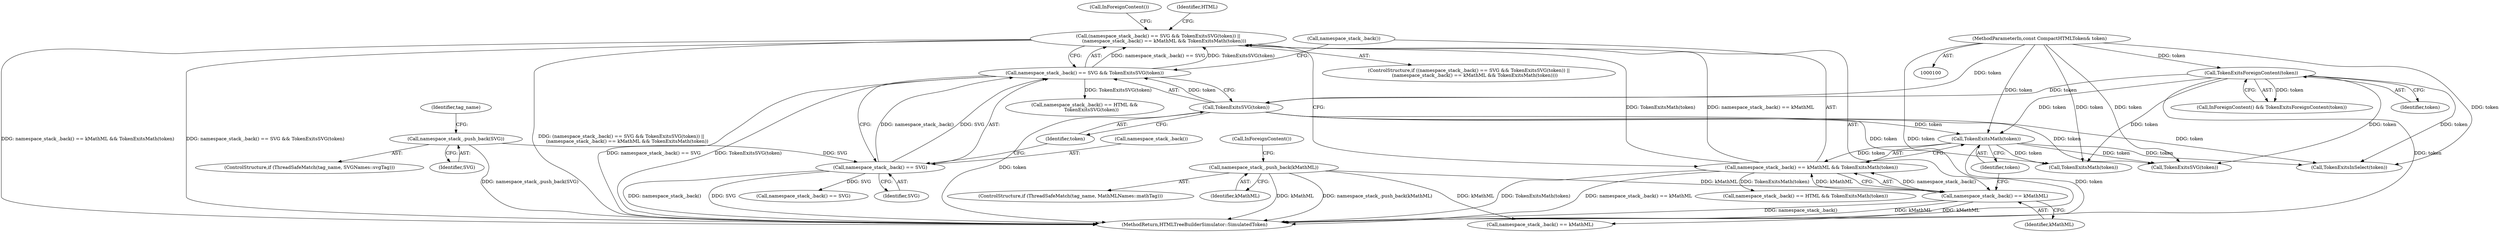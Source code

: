 digraph "1_Chrome_133bc5c262b2555af223263452e9875a95db9eb7@del" {
"1000136" [label="(Call,(namespace_stack_.back() == SVG && TokenExitsSVG(token)) ||\n        (namespace_stack_.back() == kMathML && TokenExitsMath(token)))"];
"1000137" [label="(Call,namespace_stack_.back() == SVG && TokenExitsSVG(token))"];
"1000138" [label="(Call,namespace_stack_.back() == SVG)"];
"1000121" [label="(Call,namespace_stack_.push_back(SVG))"];
"1000141" [label="(Call,TokenExitsSVG(token))"];
"1000132" [label="(Call,TokenExitsForeignContent(token))"];
"1000101" [label="(MethodParameterIn,const CompactHTMLToken& token)"];
"1000143" [label="(Call,namespace_stack_.back() == kMathML && TokenExitsMath(token))"];
"1000144" [label="(Call,namespace_stack_.back() == kMathML)"];
"1000127" [label="(Call,namespace_stack_.push_back(kMathML))"];
"1000147" [label="(Call,TokenExitsMath(token))"];
"1000145" [label="(Call,namespace_stack_.back())"];
"1000275" [label="(Call,namespace_stack_.back() == SVG)"];
"1000101" [label="(MethodParameterIn,const CompactHTMLToken& token)"];
"1000302" [label="(Call,namespace_stack_.back() == HTML && TokenExitsMath(token))"];
"1000131" [label="(Call,InForeignContent())"];
"1000128" [label="(Identifier,kMathML)"];
"1000130" [label="(Call,InForeignContent() && TokenExitsForeignContent(token))"];
"1000344" [label="(MethodReturn,HTMLTreeBuilderSimulator::SimulatedToken)"];
"1000121" [label="(Call,namespace_stack_.push_back(SVG))"];
"1000138" [label="(Call,namespace_stack_.back() == SVG)"];
"1000132" [label="(Call,TokenExitsForeignContent(token))"];
"1000123" [label="(ControlStructure,if (ThreadSafeMatch(tag_name, MathMLNames::mathTag)))"];
"1000283" [label="(Call,namespace_stack_.back() == kMathML)"];
"1000153" [label="(Call,InForeignContent())"];
"1000150" [label="(Identifier,HTML)"];
"1000144" [label="(Call,namespace_stack_.back() == kMathML)"];
"1000125" [label="(Identifier,tag_name)"];
"1000122" [label="(Identifier,SVG)"];
"1000140" [label="(Identifier,SVG)"];
"1000147" [label="(Call,TokenExitsMath(token))"];
"1000136" [label="(Call,(namespace_stack_.back() == SVG && TokenExitsSVG(token)) ||\n        (namespace_stack_.back() == kMathML && TokenExitsMath(token)))"];
"1000306" [label="(Call,TokenExitsMath(token))"];
"1000137" [label="(Call,namespace_stack_.back() == SVG && TokenExitsSVG(token))"];
"1000297" [label="(Call,TokenExitsSVG(token))"];
"1000141" [label="(Call,TokenExitsSVG(token))"];
"1000142" [label="(Identifier,token)"];
"1000133" [label="(Identifier,token)"];
"1000127" [label="(Call,namespace_stack_.push_back(kMathML))"];
"1000139" [label="(Call,namespace_stack_.back())"];
"1000135" [label="(ControlStructure,if ((namespace_stack_.back() == SVG && TokenExitsSVG(token)) ||\n        (namespace_stack_.back() == kMathML && TokenExitsMath(token))))"];
"1000148" [label="(Identifier,token)"];
"1000146" [label="(Identifier,kMathML)"];
"1000143" [label="(Call,namespace_stack_.back() == kMathML && TokenExitsMath(token))"];
"1000293" [label="(Call,namespace_stack_.back() == HTML &&\n         TokenExitsSVG(token))"];
"1000249" [label="(Call,TokenExitsInSelect(token))"];
"1000117" [label="(ControlStructure,if (ThreadSafeMatch(tag_name, SVGNames::svgTag)))"];
"1000136" -> "1000135"  [label="AST: "];
"1000136" -> "1000137"  [label="CFG: "];
"1000136" -> "1000143"  [label="CFG: "];
"1000137" -> "1000136"  [label="AST: "];
"1000143" -> "1000136"  [label="AST: "];
"1000150" -> "1000136"  [label="CFG: "];
"1000153" -> "1000136"  [label="CFG: "];
"1000136" -> "1000344"  [label="DDG: (namespace_stack_.back() == SVG && TokenExitsSVG(token)) ||\n        (namespace_stack_.back() == kMathML && TokenExitsMath(token))"];
"1000136" -> "1000344"  [label="DDG: namespace_stack_.back() == kMathML && TokenExitsMath(token)"];
"1000136" -> "1000344"  [label="DDG: namespace_stack_.back() == SVG && TokenExitsSVG(token)"];
"1000137" -> "1000136"  [label="DDG: namespace_stack_.back() == SVG"];
"1000137" -> "1000136"  [label="DDG: TokenExitsSVG(token)"];
"1000143" -> "1000136"  [label="DDG: namespace_stack_.back() == kMathML"];
"1000143" -> "1000136"  [label="DDG: TokenExitsMath(token)"];
"1000137" -> "1000138"  [label="CFG: "];
"1000137" -> "1000141"  [label="CFG: "];
"1000138" -> "1000137"  [label="AST: "];
"1000141" -> "1000137"  [label="AST: "];
"1000145" -> "1000137"  [label="CFG: "];
"1000137" -> "1000344"  [label="DDG: TokenExitsSVG(token)"];
"1000137" -> "1000344"  [label="DDG: namespace_stack_.back() == SVG"];
"1000138" -> "1000137"  [label="DDG: namespace_stack_.back()"];
"1000138" -> "1000137"  [label="DDG: SVG"];
"1000141" -> "1000137"  [label="DDG: token"];
"1000137" -> "1000293"  [label="DDG: TokenExitsSVG(token)"];
"1000138" -> "1000140"  [label="CFG: "];
"1000139" -> "1000138"  [label="AST: "];
"1000140" -> "1000138"  [label="AST: "];
"1000142" -> "1000138"  [label="CFG: "];
"1000138" -> "1000344"  [label="DDG: namespace_stack_.back()"];
"1000138" -> "1000344"  [label="DDG: SVG"];
"1000121" -> "1000138"  [label="DDG: SVG"];
"1000138" -> "1000275"  [label="DDG: SVG"];
"1000121" -> "1000117"  [label="AST: "];
"1000121" -> "1000122"  [label="CFG: "];
"1000122" -> "1000121"  [label="AST: "];
"1000125" -> "1000121"  [label="CFG: "];
"1000121" -> "1000344"  [label="DDG: namespace_stack_.push_back(SVG)"];
"1000141" -> "1000142"  [label="CFG: "];
"1000142" -> "1000141"  [label="AST: "];
"1000141" -> "1000344"  [label="DDG: token"];
"1000132" -> "1000141"  [label="DDG: token"];
"1000101" -> "1000141"  [label="DDG: token"];
"1000141" -> "1000147"  [label="DDG: token"];
"1000141" -> "1000249"  [label="DDG: token"];
"1000141" -> "1000297"  [label="DDG: token"];
"1000141" -> "1000306"  [label="DDG: token"];
"1000132" -> "1000130"  [label="AST: "];
"1000132" -> "1000133"  [label="CFG: "];
"1000133" -> "1000132"  [label="AST: "];
"1000130" -> "1000132"  [label="CFG: "];
"1000132" -> "1000344"  [label="DDG: token"];
"1000132" -> "1000130"  [label="DDG: token"];
"1000101" -> "1000132"  [label="DDG: token"];
"1000132" -> "1000147"  [label="DDG: token"];
"1000132" -> "1000249"  [label="DDG: token"];
"1000132" -> "1000297"  [label="DDG: token"];
"1000132" -> "1000306"  [label="DDG: token"];
"1000101" -> "1000100"  [label="AST: "];
"1000101" -> "1000344"  [label="DDG: token"];
"1000101" -> "1000147"  [label="DDG: token"];
"1000101" -> "1000249"  [label="DDG: token"];
"1000101" -> "1000297"  [label="DDG: token"];
"1000101" -> "1000306"  [label="DDG: token"];
"1000143" -> "1000144"  [label="CFG: "];
"1000143" -> "1000147"  [label="CFG: "];
"1000144" -> "1000143"  [label="AST: "];
"1000147" -> "1000143"  [label="AST: "];
"1000143" -> "1000344"  [label="DDG: namespace_stack_.back() == kMathML"];
"1000143" -> "1000344"  [label="DDG: TokenExitsMath(token)"];
"1000144" -> "1000143"  [label="DDG: namespace_stack_.back()"];
"1000144" -> "1000143"  [label="DDG: kMathML"];
"1000147" -> "1000143"  [label="DDG: token"];
"1000143" -> "1000302"  [label="DDG: TokenExitsMath(token)"];
"1000144" -> "1000146"  [label="CFG: "];
"1000145" -> "1000144"  [label="AST: "];
"1000146" -> "1000144"  [label="AST: "];
"1000148" -> "1000144"  [label="CFG: "];
"1000144" -> "1000344"  [label="DDG: namespace_stack_.back()"];
"1000144" -> "1000344"  [label="DDG: kMathML"];
"1000127" -> "1000144"  [label="DDG: kMathML"];
"1000144" -> "1000283"  [label="DDG: kMathML"];
"1000127" -> "1000123"  [label="AST: "];
"1000127" -> "1000128"  [label="CFG: "];
"1000128" -> "1000127"  [label="AST: "];
"1000131" -> "1000127"  [label="CFG: "];
"1000127" -> "1000344"  [label="DDG: namespace_stack_.push_back(kMathML)"];
"1000127" -> "1000344"  [label="DDG: kMathML"];
"1000127" -> "1000283"  [label="DDG: kMathML"];
"1000147" -> "1000148"  [label="CFG: "];
"1000148" -> "1000147"  [label="AST: "];
"1000147" -> "1000344"  [label="DDG: token"];
"1000147" -> "1000249"  [label="DDG: token"];
"1000147" -> "1000297"  [label="DDG: token"];
"1000147" -> "1000306"  [label="DDG: token"];
}
